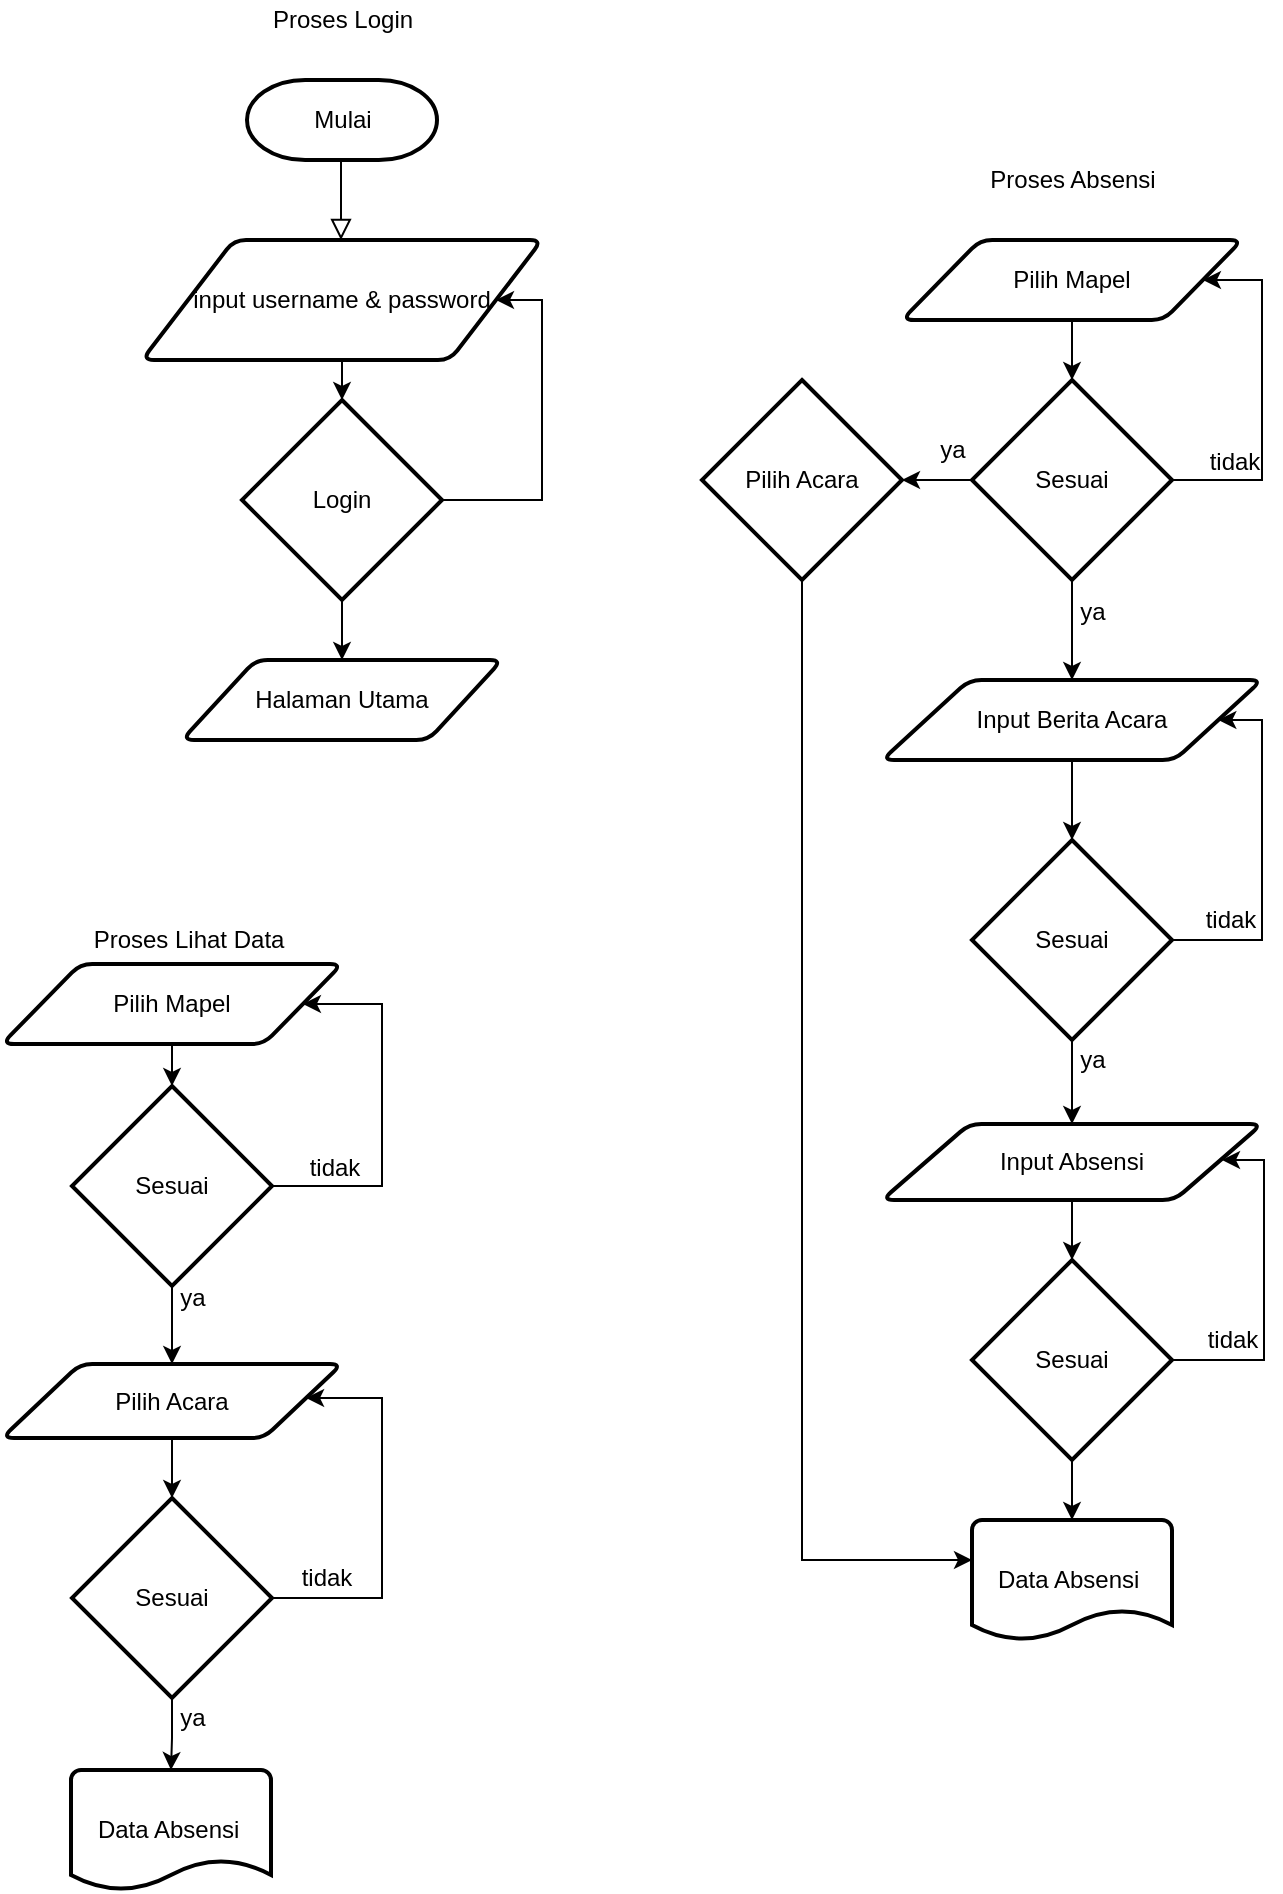 <mxfile version="14.6.1" type="github">
  <diagram id="C5RBs43oDa-KdzZeNtuy" name="Page-1">
    <mxGraphModel dx="1036" dy="494" grid="1" gridSize="10" guides="1" tooltips="1" connect="1" arrows="1" fold="1" page="1" pageScale="1" pageWidth="827" pageHeight="1169" math="0" shadow="0">
      <root>
        <mxCell id="WIyWlLk6GJQsqaUBKTNV-0" />
        <mxCell id="WIyWlLk6GJQsqaUBKTNV-1" parent="WIyWlLk6GJQsqaUBKTNV-0" />
        <mxCell id="WIyWlLk6GJQsqaUBKTNV-2" value="" style="rounded=0;html=1;jettySize=auto;orthogonalLoop=1;fontSize=11;endArrow=block;endFill=0;endSize=8;strokeWidth=1;shadow=0;labelBackgroundColor=none;edgeStyle=orthogonalEdgeStyle;" parent="WIyWlLk6GJQsqaUBKTNV-1" edge="1">
          <mxGeometry relative="1" as="geometry">
            <mxPoint x="259.5" y="110" as="sourcePoint" />
            <mxPoint x="259.5" y="160" as="targetPoint" />
          </mxGeometry>
        </mxCell>
        <mxCell id="kH0uhTFkPGg_6vWZ8xaH-0" value="Mulai" style="strokeWidth=2;html=1;shape=mxgraph.flowchart.terminator;whiteSpace=wrap;" parent="WIyWlLk6GJQsqaUBKTNV-1" vertex="1">
          <mxGeometry x="212.5" y="80" width="95" height="40" as="geometry" />
        </mxCell>
        <mxCell id="kH0uhTFkPGg_6vWZ8xaH-3" style="edgeStyle=orthogonalEdgeStyle;rounded=0;orthogonalLoop=1;jettySize=auto;html=1;entryX=0.5;entryY=0;entryDx=0;entryDy=0;entryPerimeter=0;" parent="WIyWlLk6GJQsqaUBKTNV-1" source="kH0uhTFkPGg_6vWZ8xaH-1" target="kH0uhTFkPGg_6vWZ8xaH-2" edge="1">
          <mxGeometry relative="1" as="geometry" />
        </mxCell>
        <mxCell id="kH0uhTFkPGg_6vWZ8xaH-1" value="input username &amp;amp; password" style="shape=parallelogram;html=1;strokeWidth=2;perimeter=parallelogramPerimeter;whiteSpace=wrap;rounded=1;arcSize=12;size=0.23;" parent="WIyWlLk6GJQsqaUBKTNV-1" vertex="1">
          <mxGeometry x="160" y="160" width="200" height="60" as="geometry" />
        </mxCell>
        <mxCell id="kH0uhTFkPGg_6vWZ8xaH-5" style="edgeStyle=orthogonalEdgeStyle;rounded=0;orthogonalLoop=1;jettySize=auto;html=1;entryX=0.5;entryY=0;entryDx=0;entryDy=0;" parent="WIyWlLk6GJQsqaUBKTNV-1" source="kH0uhTFkPGg_6vWZ8xaH-2" edge="1">
          <mxGeometry relative="1" as="geometry">
            <mxPoint x="260" y="370" as="targetPoint" />
          </mxGeometry>
        </mxCell>
        <mxCell id="kH0uhTFkPGg_6vWZ8xaH-8" style="edgeStyle=orthogonalEdgeStyle;rounded=0;orthogonalLoop=1;jettySize=auto;html=1;entryX=1;entryY=0.5;entryDx=0;entryDy=0;exitX=1;exitY=0.5;exitDx=0;exitDy=0;exitPerimeter=0;" parent="WIyWlLk6GJQsqaUBKTNV-1" source="kH0uhTFkPGg_6vWZ8xaH-2" target="kH0uhTFkPGg_6vWZ8xaH-1" edge="1">
          <mxGeometry relative="1" as="geometry">
            <mxPoint x="360" y="290" as="targetPoint" />
            <mxPoint x="330" y="290" as="sourcePoint" />
            <Array as="points">
              <mxPoint x="360" y="290" />
              <mxPoint x="360" y="190" />
            </Array>
          </mxGeometry>
        </mxCell>
        <mxCell id="kH0uhTFkPGg_6vWZ8xaH-2" value="Login" style="strokeWidth=2;html=1;shape=mxgraph.flowchart.decision;whiteSpace=wrap;" parent="WIyWlLk6GJQsqaUBKTNV-1" vertex="1">
          <mxGeometry x="210" y="240" width="100" height="100" as="geometry" />
        </mxCell>
        <mxCell id="kH0uhTFkPGg_6vWZ8xaH-6" value="Halaman Utama" style="shape=parallelogram;html=1;strokeWidth=2;perimeter=parallelogramPerimeter;whiteSpace=wrap;rounded=1;arcSize=12;size=0.23;" parent="WIyWlLk6GJQsqaUBKTNV-1" vertex="1">
          <mxGeometry x="180" y="370" width="160" height="40" as="geometry" />
        </mxCell>
        <mxCell id="y3WSXtTFB75A_QcWw-yF-2" style="edgeStyle=orthogonalEdgeStyle;rounded=0;orthogonalLoop=1;jettySize=auto;html=1;entryX=0.5;entryY=0;entryDx=0;entryDy=0;entryPerimeter=0;" parent="WIyWlLk6GJQsqaUBKTNV-1" source="y3WSXtTFB75A_QcWw-yF-0" target="y3WSXtTFB75A_QcWw-yF-1" edge="1">
          <mxGeometry relative="1" as="geometry" />
        </mxCell>
        <mxCell id="y3WSXtTFB75A_QcWw-yF-0" value="Pilih Mapel" style="shape=parallelogram;html=1;strokeWidth=2;perimeter=parallelogramPerimeter;whiteSpace=wrap;rounded=1;arcSize=12;size=0.23;" parent="WIyWlLk6GJQsqaUBKTNV-1" vertex="1">
          <mxGeometry x="540" y="160" width="170" height="40" as="geometry" />
        </mxCell>
        <mxCell id="y3WSXtTFB75A_QcWw-yF-3" style="edgeStyle=orthogonalEdgeStyle;rounded=0;orthogonalLoop=1;jettySize=auto;html=1;entryX=1;entryY=0.5;entryDx=0;entryDy=0;exitX=1;exitY=0.5;exitDx=0;exitDy=0;exitPerimeter=0;" parent="WIyWlLk6GJQsqaUBKTNV-1" source="y3WSXtTFB75A_QcWw-yF-1" target="y3WSXtTFB75A_QcWw-yF-0" edge="1">
          <mxGeometry relative="1" as="geometry">
            <mxPoint x="745" y="170" as="targetPoint" />
            <Array as="points">
              <mxPoint x="720" y="280" />
              <mxPoint x="720" y="180" />
            </Array>
          </mxGeometry>
        </mxCell>
        <mxCell id="y3WSXtTFB75A_QcWw-yF-7" style="edgeStyle=orthogonalEdgeStyle;rounded=0;orthogonalLoop=1;jettySize=auto;html=1;entryX=0.5;entryY=0;entryDx=0;entryDy=0;" parent="WIyWlLk6GJQsqaUBKTNV-1" source="y3WSXtTFB75A_QcWw-yF-1" target="y3WSXtTFB75A_QcWw-yF-6" edge="1">
          <mxGeometry relative="1" as="geometry" />
        </mxCell>
        <mxCell id="y3WSXtTFB75A_QcWw-yF-23" style="edgeStyle=orthogonalEdgeStyle;rounded=0;orthogonalLoop=1;jettySize=auto;html=1;entryX=1;entryY=0.5;entryDx=0;entryDy=0;entryPerimeter=0;" parent="WIyWlLk6GJQsqaUBKTNV-1" source="y3WSXtTFB75A_QcWw-yF-1" target="y3WSXtTFB75A_QcWw-yF-22" edge="1">
          <mxGeometry relative="1" as="geometry" />
        </mxCell>
        <mxCell id="y3WSXtTFB75A_QcWw-yF-1" value="Sesuai" style="strokeWidth=2;html=1;shape=mxgraph.flowchart.decision;whiteSpace=wrap;" parent="WIyWlLk6GJQsqaUBKTNV-1" vertex="1">
          <mxGeometry x="575" y="230" width="100" height="100" as="geometry" />
        </mxCell>
        <mxCell id="y3WSXtTFB75A_QcWw-yF-4" value="tidak" style="text;html=1;align=center;verticalAlign=middle;resizable=0;points=[];autosize=1;" parent="WIyWlLk6GJQsqaUBKTNV-1" vertex="1">
          <mxGeometry x="686" y="261" width="40" height="20" as="geometry" />
        </mxCell>
        <mxCell id="y3WSXtTFB75A_QcWw-yF-5" value="ya" style="text;html=1;align=center;verticalAlign=middle;resizable=0;points=[];autosize=1;" parent="WIyWlLk6GJQsqaUBKTNV-1" vertex="1">
          <mxGeometry x="620" y="336" width="30" height="20" as="geometry" />
        </mxCell>
        <mxCell id="y3WSXtTFB75A_QcWw-yF-9" style="edgeStyle=orthogonalEdgeStyle;rounded=0;orthogonalLoop=1;jettySize=auto;html=1;" parent="WIyWlLk6GJQsqaUBKTNV-1" source="y3WSXtTFB75A_QcWw-yF-6" target="y3WSXtTFB75A_QcWw-yF-8" edge="1">
          <mxGeometry relative="1" as="geometry" />
        </mxCell>
        <mxCell id="y3WSXtTFB75A_QcWw-yF-6" value="Input Berita Acara" style="shape=parallelogram;html=1;strokeWidth=2;perimeter=parallelogramPerimeter;whiteSpace=wrap;rounded=1;arcSize=12;size=0.23;" parent="WIyWlLk6GJQsqaUBKTNV-1" vertex="1">
          <mxGeometry x="530" y="380" width="190" height="40" as="geometry" />
        </mxCell>
        <mxCell id="y3WSXtTFB75A_QcWw-yF-10" style="edgeStyle=orthogonalEdgeStyle;rounded=0;orthogonalLoop=1;jettySize=auto;html=1;entryX=1;entryY=0.5;entryDx=0;entryDy=0;" parent="WIyWlLk6GJQsqaUBKTNV-1" source="y3WSXtTFB75A_QcWw-yF-8" target="y3WSXtTFB75A_QcWw-yF-6" edge="1">
          <mxGeometry relative="1" as="geometry">
            <mxPoint x="745" y="400" as="targetPoint" />
            <Array as="points">
              <mxPoint x="720" y="510" />
              <mxPoint x="720" y="400" />
            </Array>
          </mxGeometry>
        </mxCell>
        <mxCell id="y3WSXtTFB75A_QcWw-yF-14" style="edgeStyle=orthogonalEdgeStyle;rounded=0;orthogonalLoop=1;jettySize=auto;html=1;entryX=0.5;entryY=0;entryDx=0;entryDy=0;" parent="WIyWlLk6GJQsqaUBKTNV-1" source="y3WSXtTFB75A_QcWw-yF-8" target="y3WSXtTFB75A_QcWw-yF-13" edge="1">
          <mxGeometry relative="1" as="geometry" />
        </mxCell>
        <mxCell id="y3WSXtTFB75A_QcWw-yF-8" value="Sesuai" style="strokeWidth=2;html=1;shape=mxgraph.flowchart.decision;whiteSpace=wrap;" parent="WIyWlLk6GJQsqaUBKTNV-1" vertex="1">
          <mxGeometry x="575" y="460" width="100" height="100" as="geometry" />
        </mxCell>
        <mxCell id="y3WSXtTFB75A_QcWw-yF-11" value="tidak" style="text;html=1;align=center;verticalAlign=middle;resizable=0;points=[];autosize=1;" parent="WIyWlLk6GJQsqaUBKTNV-1" vertex="1">
          <mxGeometry x="684" y="490" width="40" height="20" as="geometry" />
        </mxCell>
        <mxCell id="y3WSXtTFB75A_QcWw-yF-17" style="edgeStyle=orthogonalEdgeStyle;rounded=0;orthogonalLoop=1;jettySize=auto;html=1;entryX=0.5;entryY=0;entryDx=0;entryDy=0;entryPerimeter=0;" parent="WIyWlLk6GJQsqaUBKTNV-1" source="y3WSXtTFB75A_QcWw-yF-13" target="y3WSXtTFB75A_QcWw-yF-16" edge="1">
          <mxGeometry relative="1" as="geometry" />
        </mxCell>
        <mxCell id="y3WSXtTFB75A_QcWw-yF-13" value="Input Absensi" style="shape=parallelogram;html=1;strokeWidth=2;perimeter=parallelogramPerimeter;whiteSpace=wrap;rounded=1;arcSize=12;size=0.23;" parent="WIyWlLk6GJQsqaUBKTNV-1" vertex="1">
          <mxGeometry x="530" y="602" width="190" height="38" as="geometry" />
        </mxCell>
        <mxCell id="y3WSXtTFB75A_QcWw-yF-15" value="ya" style="text;html=1;align=center;verticalAlign=middle;resizable=0;points=[];autosize=1;" parent="WIyWlLk6GJQsqaUBKTNV-1" vertex="1">
          <mxGeometry x="620" y="560" width="30" height="20" as="geometry" />
        </mxCell>
        <mxCell id="y3WSXtTFB75A_QcWw-yF-18" style="edgeStyle=orthogonalEdgeStyle;rounded=0;orthogonalLoop=1;jettySize=auto;html=1;" parent="WIyWlLk6GJQsqaUBKTNV-1" edge="1">
          <mxGeometry relative="1" as="geometry">
            <mxPoint x="700" y="620" as="targetPoint" />
            <mxPoint x="671" y="720" as="sourcePoint" />
            <Array as="points">
              <mxPoint x="721" y="720" />
              <mxPoint x="721" y="620" />
            </Array>
          </mxGeometry>
        </mxCell>
        <mxCell id="y3WSXtTFB75A_QcWw-yF-21" style="edgeStyle=orthogonalEdgeStyle;rounded=0;orthogonalLoop=1;jettySize=auto;html=1;entryX=0.5;entryY=0;entryDx=0;entryDy=0;entryPerimeter=0;" parent="WIyWlLk6GJQsqaUBKTNV-1" source="y3WSXtTFB75A_QcWw-yF-16" target="y3WSXtTFB75A_QcWw-yF-20" edge="1">
          <mxGeometry relative="1" as="geometry" />
        </mxCell>
        <mxCell id="y3WSXtTFB75A_QcWw-yF-16" value="Sesuai" style="strokeWidth=2;html=1;shape=mxgraph.flowchart.decision;whiteSpace=wrap;" parent="WIyWlLk6GJQsqaUBKTNV-1" vertex="1">
          <mxGeometry x="575" y="670" width="100" height="100" as="geometry" />
        </mxCell>
        <mxCell id="y3WSXtTFB75A_QcWw-yF-19" value="tidak" style="text;html=1;align=center;verticalAlign=middle;resizable=0;points=[];autosize=1;" parent="WIyWlLk6GJQsqaUBKTNV-1" vertex="1">
          <mxGeometry x="685" y="700" width="40" height="20" as="geometry" />
        </mxCell>
        <mxCell id="y3WSXtTFB75A_QcWw-yF-20" value="Data Absensi&amp;nbsp;" style="strokeWidth=2;html=1;shape=mxgraph.flowchart.document2;whiteSpace=wrap;size=0.25;" parent="WIyWlLk6GJQsqaUBKTNV-1" vertex="1">
          <mxGeometry x="575" y="800" width="100" height="60" as="geometry" />
        </mxCell>
        <mxCell id="y3WSXtTFB75A_QcWw-yF-24" style="edgeStyle=orthogonalEdgeStyle;rounded=0;orthogonalLoop=1;jettySize=auto;html=1;exitX=0.5;exitY=1;exitDx=0;exitDy=0;exitPerimeter=0;" parent="WIyWlLk6GJQsqaUBKTNV-1" source="y3WSXtTFB75A_QcWw-yF-22" edge="1">
          <mxGeometry relative="1" as="geometry">
            <mxPoint x="575" y="820" as="targetPoint" />
            <mxPoint x="475" y="330" as="sourcePoint" />
            <Array as="points">
              <mxPoint x="490" y="820" />
            </Array>
          </mxGeometry>
        </mxCell>
        <mxCell id="y3WSXtTFB75A_QcWw-yF-22" value="Pilih Acara" style="strokeWidth=2;html=1;shape=mxgraph.flowchart.decision;whiteSpace=wrap;" parent="WIyWlLk6GJQsqaUBKTNV-1" vertex="1">
          <mxGeometry x="440" y="230" width="100" height="100" as="geometry" />
        </mxCell>
        <mxCell id="y3WSXtTFB75A_QcWw-yF-25" value="Proses Login" style="text;html=1;align=center;verticalAlign=middle;resizable=0;points=[];autosize=1;" parent="WIyWlLk6GJQsqaUBKTNV-1" vertex="1">
          <mxGeometry x="215" y="40" width="90" height="20" as="geometry" />
        </mxCell>
        <mxCell id="y3WSXtTFB75A_QcWw-yF-26" value="Proses Absensi" style="text;html=1;align=center;verticalAlign=middle;resizable=0;points=[];autosize=1;" parent="WIyWlLk6GJQsqaUBKTNV-1" vertex="1">
          <mxGeometry x="575" y="120" width="100" height="20" as="geometry" />
        </mxCell>
        <mxCell id="y3WSXtTFB75A_QcWw-yF-27" value="ya" style="text;html=1;align=center;verticalAlign=middle;resizable=0;points=[];autosize=1;" parent="WIyWlLk6GJQsqaUBKTNV-1" vertex="1">
          <mxGeometry x="550" y="255" width="30" height="20" as="geometry" />
        </mxCell>
        <mxCell id="y3WSXtTFB75A_QcWw-yF-29" style="edgeStyle=orthogonalEdgeStyle;rounded=0;orthogonalLoop=1;jettySize=auto;html=1;entryX=0.5;entryY=0;entryDx=0;entryDy=0;entryPerimeter=0;" parent="WIyWlLk6GJQsqaUBKTNV-1" source="y3WSXtTFB75A_QcWw-yF-30" target="y3WSXtTFB75A_QcWw-yF-33" edge="1">
          <mxGeometry relative="1" as="geometry" />
        </mxCell>
        <mxCell id="y3WSXtTFB75A_QcWw-yF-30" value="Pilih Mapel" style="shape=parallelogram;html=1;strokeWidth=2;perimeter=parallelogramPerimeter;whiteSpace=wrap;rounded=1;arcSize=12;size=0.23;" parent="WIyWlLk6GJQsqaUBKTNV-1" vertex="1">
          <mxGeometry x="90" y="522" width="170" height="40" as="geometry" />
        </mxCell>
        <mxCell id="y3WSXtTFB75A_QcWw-yF-31" style="edgeStyle=orthogonalEdgeStyle;rounded=0;orthogonalLoop=1;jettySize=auto;html=1;entryX=1;entryY=0.5;entryDx=0;entryDy=0;exitX=1;exitY=0.5;exitDx=0;exitDy=0;exitPerimeter=0;" parent="WIyWlLk6GJQsqaUBKTNV-1" source="y3WSXtTFB75A_QcWw-yF-33" target="y3WSXtTFB75A_QcWw-yF-30" edge="1">
          <mxGeometry relative="1" as="geometry">
            <mxPoint x="295" y="532" as="targetPoint" />
            <Array as="points">
              <mxPoint x="280" y="633" />
              <mxPoint x="280" y="542" />
            </Array>
          </mxGeometry>
        </mxCell>
        <mxCell id="y3WSXtTFB75A_QcWw-yF-39" style="edgeStyle=orthogonalEdgeStyle;rounded=0;orthogonalLoop=1;jettySize=auto;html=1;entryX=0.5;entryY=0;entryDx=0;entryDy=0;" parent="WIyWlLk6GJQsqaUBKTNV-1" source="y3WSXtTFB75A_QcWw-yF-33" target="y3WSXtTFB75A_QcWw-yF-37" edge="1">
          <mxGeometry relative="1" as="geometry" />
        </mxCell>
        <mxCell id="y3WSXtTFB75A_QcWw-yF-33" value="Sesuai" style="strokeWidth=2;html=1;shape=mxgraph.flowchart.decision;whiteSpace=wrap;" parent="WIyWlLk6GJQsqaUBKTNV-1" vertex="1">
          <mxGeometry x="125" y="583" width="100" height="100" as="geometry" />
        </mxCell>
        <mxCell id="y3WSXtTFB75A_QcWw-yF-34" value="tidak" style="text;html=1;align=center;verticalAlign=middle;resizable=0;points=[];autosize=1;" parent="WIyWlLk6GJQsqaUBKTNV-1" vertex="1">
          <mxGeometry x="236" y="614" width="40" height="20" as="geometry" />
        </mxCell>
        <mxCell id="y3WSXtTFB75A_QcWw-yF-36" value="ya" style="text;html=1;align=center;verticalAlign=middle;resizable=0;points=[];autosize=1;" parent="WIyWlLk6GJQsqaUBKTNV-1" vertex="1">
          <mxGeometry x="170" y="889" width="30" height="20" as="geometry" />
        </mxCell>
        <mxCell id="y3WSXtTFB75A_QcWw-yF-45" style="edgeStyle=orthogonalEdgeStyle;rounded=0;orthogonalLoop=1;jettySize=auto;html=1;entryX=0.5;entryY=0;entryDx=0;entryDy=0;entryPerimeter=0;" parent="WIyWlLk6GJQsqaUBKTNV-1" source="y3WSXtTFB75A_QcWw-yF-37" target="y3WSXtTFB75A_QcWw-yF-44" edge="1">
          <mxGeometry relative="1" as="geometry" />
        </mxCell>
        <mxCell id="y3WSXtTFB75A_QcWw-yF-37" value="Pilih Acara" style="shape=parallelogram;html=1;strokeWidth=2;perimeter=parallelogramPerimeter;whiteSpace=wrap;rounded=1;arcSize=12;size=0.23;" parent="WIyWlLk6GJQsqaUBKTNV-1" vertex="1">
          <mxGeometry x="90" y="722" width="170" height="37" as="geometry" />
        </mxCell>
        <mxCell id="y3WSXtTFB75A_QcWw-yF-40" value="Data Absensi&amp;nbsp;" style="strokeWidth=2;html=1;shape=mxgraph.flowchart.document2;whiteSpace=wrap;size=0.25;" parent="WIyWlLk6GJQsqaUBKTNV-1" vertex="1">
          <mxGeometry x="124.5" y="925" width="100" height="60" as="geometry" />
        </mxCell>
        <mxCell id="y3WSXtTFB75A_QcWw-yF-46" style="edgeStyle=orthogonalEdgeStyle;rounded=0;orthogonalLoop=1;jettySize=auto;html=1;entryX=0.5;entryY=0;entryDx=0;entryDy=0;entryPerimeter=0;" parent="WIyWlLk6GJQsqaUBKTNV-1" source="y3WSXtTFB75A_QcWw-yF-44" target="y3WSXtTFB75A_QcWw-yF-40" edge="1">
          <mxGeometry relative="1" as="geometry" />
        </mxCell>
        <mxCell id="y3WSXtTFB75A_QcWw-yF-47" style="edgeStyle=orthogonalEdgeStyle;rounded=0;orthogonalLoop=1;jettySize=auto;html=1;" parent="WIyWlLk6GJQsqaUBKTNV-1" source="y3WSXtTFB75A_QcWw-yF-44" target="y3WSXtTFB75A_QcWw-yF-37" edge="1">
          <mxGeometry relative="1" as="geometry">
            <mxPoint x="300" y="739" as="targetPoint" />
            <Array as="points">
              <mxPoint x="280" y="839" />
              <mxPoint x="280" y="739" />
            </Array>
          </mxGeometry>
        </mxCell>
        <mxCell id="y3WSXtTFB75A_QcWw-yF-44" value="Sesuai" style="strokeWidth=2;html=1;shape=mxgraph.flowchart.decision;whiteSpace=wrap;" parent="WIyWlLk6GJQsqaUBKTNV-1" vertex="1">
          <mxGeometry x="125" y="789" width="100" height="100" as="geometry" />
        </mxCell>
        <mxCell id="y3WSXtTFB75A_QcWw-yF-48" value="tidak" style="text;html=1;align=center;verticalAlign=middle;resizable=0;points=[];autosize=1;" parent="WIyWlLk6GJQsqaUBKTNV-1" vertex="1">
          <mxGeometry x="232" y="819" width="40" height="20" as="geometry" />
        </mxCell>
        <mxCell id="y3WSXtTFB75A_QcWw-yF-49" value="Proses Lihat Data" style="text;html=1;align=center;verticalAlign=middle;resizable=0;points=[];autosize=1;" parent="WIyWlLk6GJQsqaUBKTNV-1" vertex="1">
          <mxGeometry x="128" y="500" width="110" height="20" as="geometry" />
        </mxCell>
        <mxCell id="iwGwtoSpQg26njICfE4--0" value="ya" style="text;html=1;align=center;verticalAlign=middle;resizable=0;points=[];autosize=1;" vertex="1" parent="WIyWlLk6GJQsqaUBKTNV-1">
          <mxGeometry x="170" y="679" width="30" height="20" as="geometry" />
        </mxCell>
      </root>
    </mxGraphModel>
  </diagram>
</mxfile>
